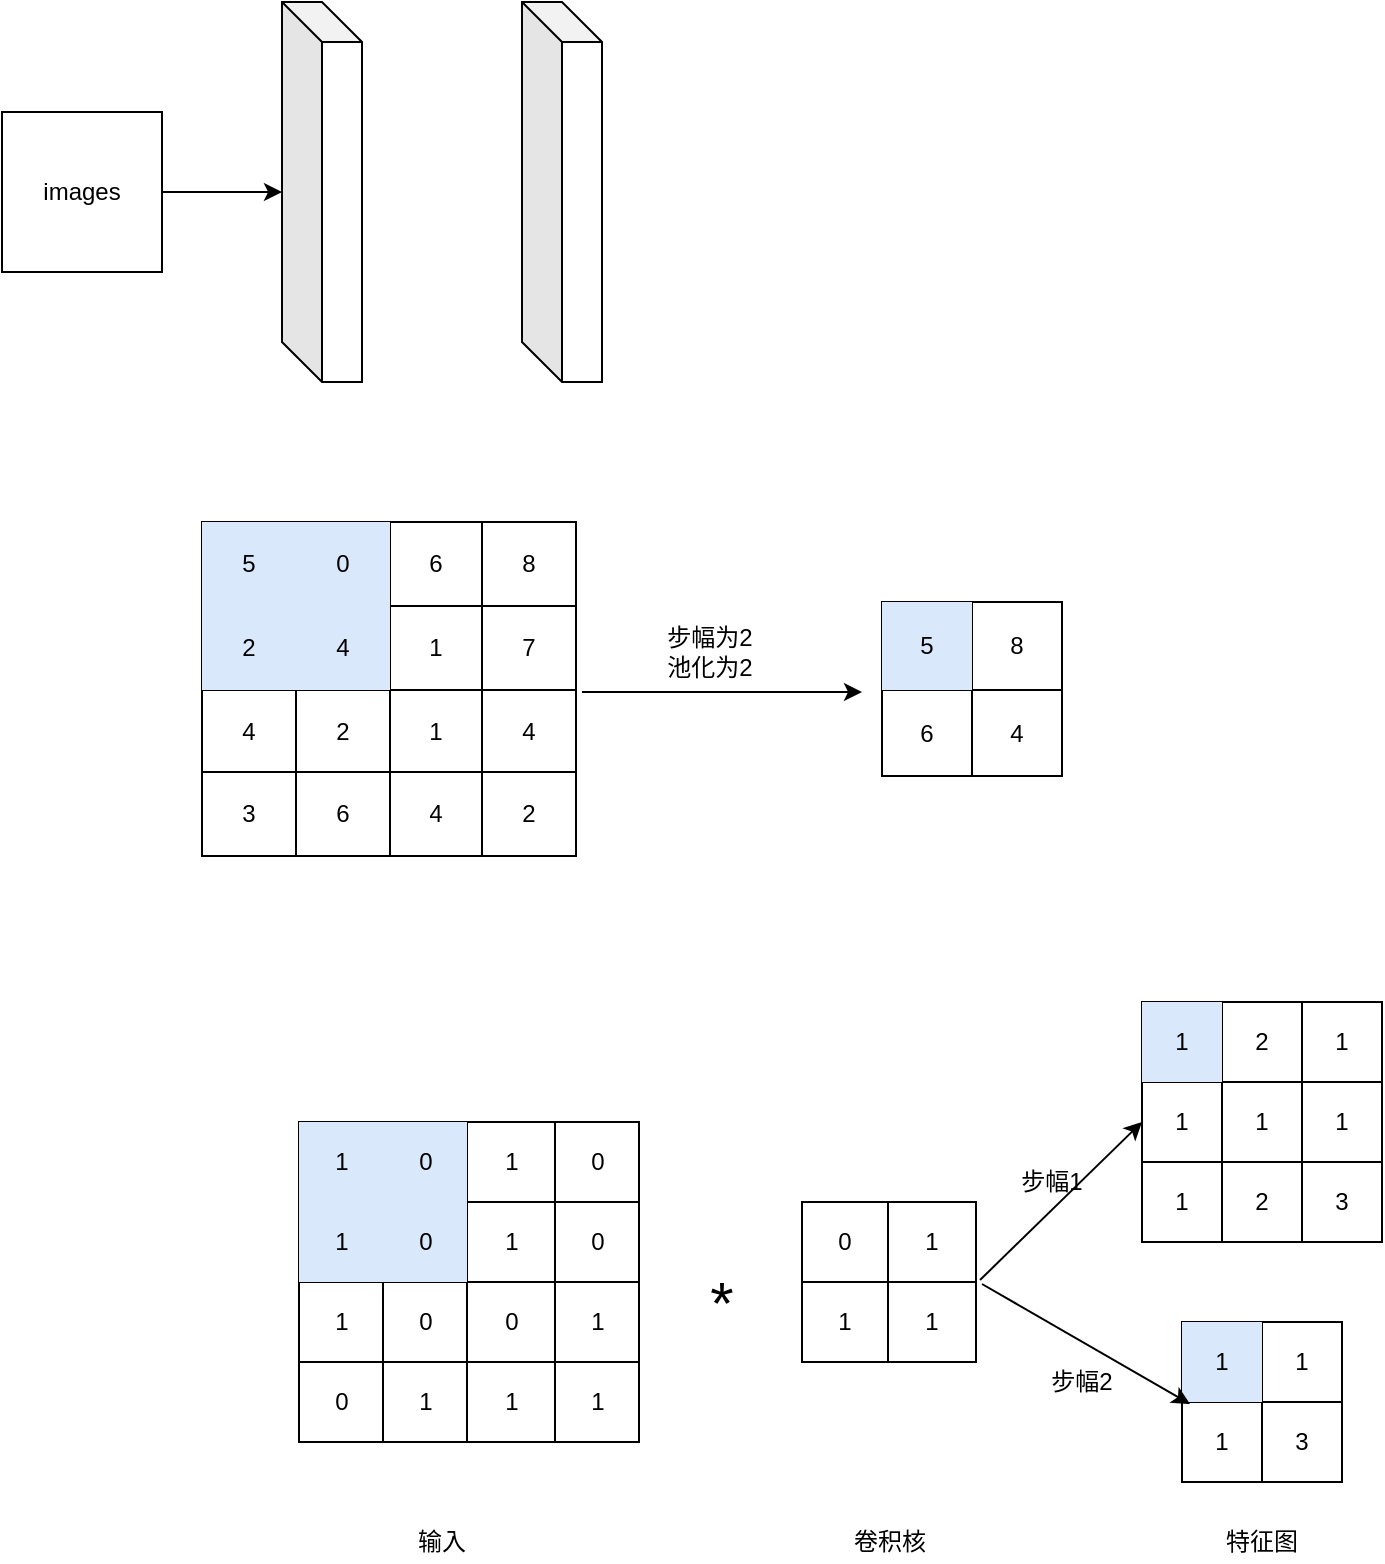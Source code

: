 <mxfile version="14.6.6" type="github">
  <diagram id="D8NKPkmcu6wGCr2dgx6K" name="Page-1">
    <mxGraphModel dx="942" dy="624" grid="0" gridSize="10" guides="1" tooltips="1" connect="1" arrows="1" fold="1" page="1" pageScale="1" pageWidth="827" pageHeight="1169" math="0" shadow="0">
      <root>
        <mxCell id="0" />
        <mxCell id="1" parent="0" />
        <mxCell id="2i0SkZTzkGKYEWNCyZpg-1" value="" style="shape=cube;whiteSpace=wrap;html=1;boundedLbl=1;backgroundOutline=1;darkOpacity=0.05;darkOpacity2=0.1;" vertex="1" parent="1">
          <mxGeometry x="160" y="200" width="40" height="190" as="geometry" />
        </mxCell>
        <mxCell id="2i0SkZTzkGKYEWNCyZpg-2" value="images" style="whiteSpace=wrap;html=1;aspect=fixed;" vertex="1" parent="1">
          <mxGeometry x="20" y="255" width="80" height="80" as="geometry" />
        </mxCell>
        <mxCell id="2i0SkZTzkGKYEWNCyZpg-3" value="" style="endArrow=classic;html=1;" edge="1" parent="1" source="2i0SkZTzkGKYEWNCyZpg-2" target="2i0SkZTzkGKYEWNCyZpg-1">
          <mxGeometry width="50" height="50" relative="1" as="geometry">
            <mxPoint x="110" y="350" as="sourcePoint" />
            <mxPoint x="160" y="300" as="targetPoint" />
          </mxGeometry>
        </mxCell>
        <mxCell id="2i0SkZTzkGKYEWNCyZpg-4" value="" style="shape=cube;whiteSpace=wrap;html=1;boundedLbl=1;backgroundOutline=1;darkOpacity=0.05;darkOpacity2=0.1;" vertex="1" parent="1">
          <mxGeometry x="280" y="200" width="40" height="190" as="geometry" />
        </mxCell>
        <mxCell id="2i0SkZTzkGKYEWNCyZpg-5" value="" style="shape=table;html=1;whiteSpace=wrap;startSize=0;container=1;collapsible=0;childLayout=tableLayout;" vertex="1" parent="1">
          <mxGeometry x="120" y="460" width="187" height="167" as="geometry" />
        </mxCell>
        <mxCell id="2i0SkZTzkGKYEWNCyZpg-38" style="shape=partialRectangle;html=1;whiteSpace=wrap;collapsible=0;dropTarget=0;pointerEvents=0;fillColor=none;top=0;left=0;bottom=0;right=0;points=[[0,0.5],[1,0.5]];portConstraint=eastwest;" vertex="1" parent="2i0SkZTzkGKYEWNCyZpg-5">
          <mxGeometry width="187" height="42" as="geometry" />
        </mxCell>
        <mxCell id="2i0SkZTzkGKYEWNCyZpg-39" value="5" style="shape=partialRectangle;html=1;whiteSpace=wrap;connectable=0;fillColor=#dae8fc;top=0;left=0;bottom=0;right=0;overflow=hidden;strokeColor=#6c8ebf;" vertex="1" parent="2i0SkZTzkGKYEWNCyZpg-38">
          <mxGeometry width="47" height="42" as="geometry" />
        </mxCell>
        <mxCell id="2i0SkZTzkGKYEWNCyZpg-40" value="0" style="shape=partialRectangle;html=1;whiteSpace=wrap;connectable=0;fillColor=#dae8fc;top=0;left=0;bottom=0;right=0;overflow=hidden;strokeColor=#6c8ebf;" vertex="1" parent="2i0SkZTzkGKYEWNCyZpg-38">
          <mxGeometry x="47" width="47" height="42" as="geometry" />
        </mxCell>
        <mxCell id="2i0SkZTzkGKYEWNCyZpg-41" value="6" style="shape=partialRectangle;html=1;whiteSpace=wrap;connectable=0;fillColor=none;top=0;left=0;bottom=0;right=0;overflow=hidden;" vertex="1" parent="2i0SkZTzkGKYEWNCyZpg-38">
          <mxGeometry x="94" width="46" height="42" as="geometry" />
        </mxCell>
        <mxCell id="2i0SkZTzkGKYEWNCyZpg-42" value="8" style="shape=partialRectangle;html=1;whiteSpace=wrap;connectable=0;fillColor=none;top=0;left=0;bottom=0;right=0;overflow=hidden;" vertex="1" parent="2i0SkZTzkGKYEWNCyZpg-38">
          <mxGeometry x="140" width="47" height="42" as="geometry" />
        </mxCell>
        <mxCell id="2i0SkZTzkGKYEWNCyZpg-10" value="" style="shape=partialRectangle;html=1;whiteSpace=wrap;collapsible=0;dropTarget=0;pointerEvents=0;fillColor=none;top=0;left=0;bottom=0;right=0;points=[[0,0.5],[1,0.5]];portConstraint=eastwest;" vertex="1" parent="2i0SkZTzkGKYEWNCyZpg-5">
          <mxGeometry y="42" width="187" height="42" as="geometry" />
        </mxCell>
        <mxCell id="2i0SkZTzkGKYEWNCyZpg-32" value="2" style="shape=partialRectangle;html=1;whiteSpace=wrap;connectable=0;fillColor=#dae8fc;top=0;left=0;bottom=0;right=0;overflow=hidden;strokeColor=#6c8ebf;" vertex="1" parent="2i0SkZTzkGKYEWNCyZpg-10">
          <mxGeometry width="47" height="42" as="geometry" />
        </mxCell>
        <mxCell id="2i0SkZTzkGKYEWNCyZpg-11" value="4" style="shape=partialRectangle;html=1;whiteSpace=wrap;connectable=0;fillColor=#dae8fc;top=0;left=0;bottom=0;right=0;overflow=hidden;strokeColor=#6c8ebf;" vertex="1" parent="2i0SkZTzkGKYEWNCyZpg-10">
          <mxGeometry x="47" width="47" height="42" as="geometry" />
        </mxCell>
        <mxCell id="2i0SkZTzkGKYEWNCyZpg-12" value="1" style="shape=partialRectangle;html=1;whiteSpace=wrap;connectable=0;fillColor=none;top=0;left=0;bottom=0;right=0;overflow=hidden;" vertex="1" parent="2i0SkZTzkGKYEWNCyZpg-10">
          <mxGeometry x="94" width="46" height="42" as="geometry" />
        </mxCell>
        <mxCell id="2i0SkZTzkGKYEWNCyZpg-13" value="7" style="shape=partialRectangle;html=1;whiteSpace=wrap;connectable=0;fillColor=none;top=0;left=0;bottom=0;right=0;overflow=hidden;" vertex="1" parent="2i0SkZTzkGKYEWNCyZpg-10">
          <mxGeometry x="140" width="47" height="42" as="geometry" />
        </mxCell>
        <mxCell id="2i0SkZTzkGKYEWNCyZpg-14" value="" style="shape=partialRectangle;html=1;whiteSpace=wrap;collapsible=0;dropTarget=0;pointerEvents=0;fillColor=none;top=0;left=0;bottom=0;right=0;points=[[0,0.5],[1,0.5]];portConstraint=eastwest;" vertex="1" parent="2i0SkZTzkGKYEWNCyZpg-5">
          <mxGeometry y="84" width="187" height="41" as="geometry" />
        </mxCell>
        <mxCell id="2i0SkZTzkGKYEWNCyZpg-33" value="4" style="shape=partialRectangle;html=1;whiteSpace=wrap;connectable=0;fillColor=none;top=0;left=0;bottom=0;right=0;overflow=hidden;" vertex="1" parent="2i0SkZTzkGKYEWNCyZpg-14">
          <mxGeometry width="47" height="41" as="geometry" />
        </mxCell>
        <mxCell id="2i0SkZTzkGKYEWNCyZpg-15" value="2" style="shape=partialRectangle;html=1;whiteSpace=wrap;connectable=0;fillColor=none;top=0;left=0;bottom=0;right=0;overflow=hidden;" vertex="1" parent="2i0SkZTzkGKYEWNCyZpg-14">
          <mxGeometry x="47" width="47" height="41" as="geometry" />
        </mxCell>
        <mxCell id="2i0SkZTzkGKYEWNCyZpg-16" value="1" style="shape=partialRectangle;html=1;whiteSpace=wrap;connectable=0;fillColor=none;top=0;left=0;bottom=0;right=0;overflow=hidden;" vertex="1" parent="2i0SkZTzkGKYEWNCyZpg-14">
          <mxGeometry x="94" width="46" height="41" as="geometry" />
        </mxCell>
        <mxCell id="2i0SkZTzkGKYEWNCyZpg-17" value="4" style="shape=partialRectangle;html=1;whiteSpace=wrap;connectable=0;fillColor=none;top=0;left=0;bottom=0;right=0;overflow=hidden;" vertex="1" parent="2i0SkZTzkGKYEWNCyZpg-14">
          <mxGeometry x="140" width="47" height="41" as="geometry" />
        </mxCell>
        <mxCell id="2i0SkZTzkGKYEWNCyZpg-6" value="" style="shape=partialRectangle;html=1;whiteSpace=wrap;collapsible=0;dropTarget=0;pointerEvents=0;fillColor=none;top=0;left=0;bottom=0;right=0;points=[[0,0.5],[1,0.5]];portConstraint=eastwest;" vertex="1" parent="2i0SkZTzkGKYEWNCyZpg-5">
          <mxGeometry y="125" width="187" height="42" as="geometry" />
        </mxCell>
        <mxCell id="2i0SkZTzkGKYEWNCyZpg-34" value="3" style="shape=partialRectangle;html=1;whiteSpace=wrap;connectable=0;fillColor=none;top=0;left=0;bottom=0;right=0;overflow=hidden;" vertex="1" parent="2i0SkZTzkGKYEWNCyZpg-6">
          <mxGeometry width="47" height="42" as="geometry" />
        </mxCell>
        <mxCell id="2i0SkZTzkGKYEWNCyZpg-7" value="6" style="shape=partialRectangle;html=1;whiteSpace=wrap;connectable=0;fillColor=none;top=0;left=0;bottom=0;right=0;overflow=hidden;" vertex="1" parent="2i0SkZTzkGKYEWNCyZpg-6">
          <mxGeometry x="47" width="47" height="42" as="geometry" />
        </mxCell>
        <mxCell id="2i0SkZTzkGKYEWNCyZpg-8" value="4" style="shape=partialRectangle;html=1;whiteSpace=wrap;connectable=0;fillColor=none;top=0;left=0;bottom=0;right=0;overflow=hidden;" vertex="1" parent="2i0SkZTzkGKYEWNCyZpg-6">
          <mxGeometry x="94" width="46" height="42" as="geometry" />
        </mxCell>
        <mxCell id="2i0SkZTzkGKYEWNCyZpg-9" value="2" style="shape=partialRectangle;html=1;whiteSpace=wrap;connectable=0;fillColor=none;top=0;left=0;bottom=0;right=0;overflow=hidden;" vertex="1" parent="2i0SkZTzkGKYEWNCyZpg-6">
          <mxGeometry x="140" width="47" height="42" as="geometry" />
        </mxCell>
        <mxCell id="2i0SkZTzkGKYEWNCyZpg-43" value="" style="endArrow=classic;html=1;exitX=1.016;exitY=0.024;exitDx=0;exitDy=0;exitPerimeter=0;" edge="1" parent="1" source="2i0SkZTzkGKYEWNCyZpg-14">
          <mxGeometry width="50" height="50" relative="1" as="geometry">
            <mxPoint x="350" y="565" as="sourcePoint" />
            <mxPoint x="450" y="545" as="targetPoint" />
          </mxGeometry>
        </mxCell>
        <mxCell id="2i0SkZTzkGKYEWNCyZpg-44" value="" style="shape=table;html=1;whiteSpace=wrap;startSize=0;container=1;collapsible=0;childLayout=tableLayout;" vertex="1" parent="1">
          <mxGeometry x="460" y="500" width="90" height="87" as="geometry" />
        </mxCell>
        <mxCell id="2i0SkZTzkGKYEWNCyZpg-45" value="" style="shape=partialRectangle;html=1;whiteSpace=wrap;collapsible=0;dropTarget=0;pointerEvents=0;fillColor=none;top=0;left=0;bottom=0;right=0;points=[[0,0.5],[1,0.5]];portConstraint=eastwest;" vertex="1" parent="2i0SkZTzkGKYEWNCyZpg-44">
          <mxGeometry width="90" height="44" as="geometry" />
        </mxCell>
        <mxCell id="2i0SkZTzkGKYEWNCyZpg-46" value="5" style="shape=partialRectangle;html=1;whiteSpace=wrap;connectable=0;fillColor=#dae8fc;top=0;left=0;bottom=0;right=0;overflow=hidden;strokeColor=#6c8ebf;" vertex="1" parent="2i0SkZTzkGKYEWNCyZpg-45">
          <mxGeometry width="45" height="44" as="geometry" />
        </mxCell>
        <mxCell id="2i0SkZTzkGKYEWNCyZpg-47" value="8" style="shape=partialRectangle;html=1;whiteSpace=wrap;connectable=0;fillColor=none;top=0;left=0;bottom=0;right=0;overflow=hidden;" vertex="1" parent="2i0SkZTzkGKYEWNCyZpg-45">
          <mxGeometry x="45" width="45" height="44" as="geometry" />
        </mxCell>
        <mxCell id="2i0SkZTzkGKYEWNCyZpg-49" value="" style="shape=partialRectangle;html=1;whiteSpace=wrap;collapsible=0;dropTarget=0;pointerEvents=0;fillColor=none;top=0;left=0;bottom=0;right=0;points=[[0,0.5],[1,0.5]];portConstraint=eastwest;" vertex="1" parent="2i0SkZTzkGKYEWNCyZpg-44">
          <mxGeometry y="44" width="90" height="43" as="geometry" />
        </mxCell>
        <mxCell id="2i0SkZTzkGKYEWNCyZpg-50" value="6" style="shape=partialRectangle;html=1;whiteSpace=wrap;connectable=0;fillColor=none;top=0;left=0;bottom=0;right=0;overflow=hidden;" vertex="1" parent="2i0SkZTzkGKYEWNCyZpg-49">
          <mxGeometry width="45" height="43" as="geometry" />
        </mxCell>
        <mxCell id="2i0SkZTzkGKYEWNCyZpg-51" value="4" style="shape=partialRectangle;html=1;whiteSpace=wrap;connectable=0;fillColor=none;top=0;left=0;bottom=0;right=0;overflow=hidden;" vertex="1" parent="2i0SkZTzkGKYEWNCyZpg-49">
          <mxGeometry x="45" width="45" height="43" as="geometry" />
        </mxCell>
        <mxCell id="2i0SkZTzkGKYEWNCyZpg-57" value="步幅为2&lt;br&gt;池化为2" style="text;html=1;strokeColor=none;fillColor=none;align=center;verticalAlign=middle;whiteSpace=wrap;rounded=0;" vertex="1" parent="1">
          <mxGeometry x="342" y="515" width="64" height="20" as="geometry" />
        </mxCell>
        <mxCell id="2i0SkZTzkGKYEWNCyZpg-58" value="" style="shape=table;html=1;whiteSpace=wrap;startSize=0;container=1;collapsible=0;childLayout=tableLayout;" vertex="1" parent="1">
          <mxGeometry x="168.5" y="760" width="170" height="160" as="geometry" />
        </mxCell>
        <mxCell id="2i0SkZTzkGKYEWNCyZpg-59" value="" style="shape=partialRectangle;html=1;whiteSpace=wrap;collapsible=0;dropTarget=0;pointerEvents=0;fillColor=none;top=0;left=0;bottom=0;right=0;points=[[0,0.5],[1,0.5]];portConstraint=eastwest;" vertex="1" parent="2i0SkZTzkGKYEWNCyZpg-58">
          <mxGeometry width="170" height="40" as="geometry" />
        </mxCell>
        <mxCell id="2i0SkZTzkGKYEWNCyZpg-71" value="1" style="shape=partialRectangle;html=1;whiteSpace=wrap;connectable=0;fillColor=#dae8fc;top=0;left=0;bottom=0;right=0;overflow=hidden;strokeColor=#6c8ebf;" vertex="1" parent="2i0SkZTzkGKYEWNCyZpg-59">
          <mxGeometry width="42" height="40" as="geometry" />
        </mxCell>
        <mxCell id="2i0SkZTzkGKYEWNCyZpg-60" value="0" style="shape=partialRectangle;html=1;whiteSpace=wrap;connectable=0;fillColor=#dae8fc;top=0;left=0;bottom=0;right=0;overflow=hidden;strokeColor=#6c8ebf;" vertex="1" parent="2i0SkZTzkGKYEWNCyZpg-59">
          <mxGeometry x="42" width="42" height="40" as="geometry" />
        </mxCell>
        <mxCell id="2i0SkZTzkGKYEWNCyZpg-61" value="1" style="shape=partialRectangle;html=1;whiteSpace=wrap;connectable=0;fillColor=none;top=0;left=0;bottom=0;right=0;overflow=hidden;" vertex="1" parent="2i0SkZTzkGKYEWNCyZpg-59">
          <mxGeometry x="84" width="44" height="40" as="geometry" />
        </mxCell>
        <mxCell id="2i0SkZTzkGKYEWNCyZpg-62" value="0" style="shape=partialRectangle;html=1;whiteSpace=wrap;connectable=0;fillColor=none;top=0;left=0;bottom=0;right=0;overflow=hidden;" vertex="1" parent="2i0SkZTzkGKYEWNCyZpg-59">
          <mxGeometry x="128" width="42" height="40" as="geometry" />
        </mxCell>
        <mxCell id="2i0SkZTzkGKYEWNCyZpg-63" value="" style="shape=partialRectangle;html=1;whiteSpace=wrap;collapsible=0;dropTarget=0;pointerEvents=0;fillColor=none;top=0;left=0;bottom=0;right=0;points=[[0,0.5],[1,0.5]];portConstraint=eastwest;" vertex="1" parent="2i0SkZTzkGKYEWNCyZpg-58">
          <mxGeometry y="40" width="170" height="40" as="geometry" />
        </mxCell>
        <mxCell id="2i0SkZTzkGKYEWNCyZpg-72" value="1" style="shape=partialRectangle;html=1;whiteSpace=wrap;connectable=0;fillColor=#dae8fc;top=0;left=0;bottom=0;right=0;overflow=hidden;strokeColor=#6c8ebf;" vertex="1" parent="2i0SkZTzkGKYEWNCyZpg-63">
          <mxGeometry width="42" height="40" as="geometry" />
        </mxCell>
        <mxCell id="2i0SkZTzkGKYEWNCyZpg-64" value="0" style="shape=partialRectangle;html=1;whiteSpace=wrap;connectable=0;fillColor=#dae8fc;top=0;left=0;bottom=0;right=0;overflow=hidden;strokeColor=#6c8ebf;" vertex="1" parent="2i0SkZTzkGKYEWNCyZpg-63">
          <mxGeometry x="42" width="42" height="40" as="geometry" />
        </mxCell>
        <mxCell id="2i0SkZTzkGKYEWNCyZpg-65" value="1" style="shape=partialRectangle;html=1;whiteSpace=wrap;connectable=0;fillColor=none;top=0;left=0;bottom=0;right=0;overflow=hidden;" vertex="1" parent="2i0SkZTzkGKYEWNCyZpg-63">
          <mxGeometry x="84" width="44" height="40" as="geometry" />
        </mxCell>
        <mxCell id="2i0SkZTzkGKYEWNCyZpg-66" value="0" style="shape=partialRectangle;html=1;whiteSpace=wrap;connectable=0;fillColor=none;top=0;left=0;bottom=0;right=0;overflow=hidden;" vertex="1" parent="2i0SkZTzkGKYEWNCyZpg-63">
          <mxGeometry x="128" width="42" height="40" as="geometry" />
        </mxCell>
        <mxCell id="2i0SkZTzkGKYEWNCyZpg-67" value="" style="shape=partialRectangle;html=1;whiteSpace=wrap;collapsible=0;dropTarget=0;pointerEvents=0;fillColor=none;top=0;left=0;bottom=0;right=0;points=[[0,0.5],[1,0.5]];portConstraint=eastwest;" vertex="1" parent="2i0SkZTzkGKYEWNCyZpg-58">
          <mxGeometry y="80" width="170" height="40" as="geometry" />
        </mxCell>
        <mxCell id="2i0SkZTzkGKYEWNCyZpg-73" value="1" style="shape=partialRectangle;html=1;whiteSpace=wrap;connectable=0;fillColor=none;top=0;left=0;bottom=0;right=0;overflow=hidden;" vertex="1" parent="2i0SkZTzkGKYEWNCyZpg-67">
          <mxGeometry width="42" height="40" as="geometry" />
        </mxCell>
        <mxCell id="2i0SkZTzkGKYEWNCyZpg-68" value="0" style="shape=partialRectangle;html=1;whiteSpace=wrap;connectable=0;fillColor=none;top=0;left=0;bottom=0;right=0;overflow=hidden;" vertex="1" parent="2i0SkZTzkGKYEWNCyZpg-67">
          <mxGeometry x="42" width="42" height="40" as="geometry" />
        </mxCell>
        <mxCell id="2i0SkZTzkGKYEWNCyZpg-69" value="0" style="shape=partialRectangle;html=1;whiteSpace=wrap;connectable=0;fillColor=none;top=0;left=0;bottom=0;right=0;overflow=hidden;" vertex="1" parent="2i0SkZTzkGKYEWNCyZpg-67">
          <mxGeometry x="84" width="44" height="40" as="geometry" />
        </mxCell>
        <mxCell id="2i0SkZTzkGKYEWNCyZpg-70" value="1" style="shape=partialRectangle;html=1;whiteSpace=wrap;connectable=0;fillColor=none;top=0;left=0;bottom=0;right=0;overflow=hidden;" vertex="1" parent="2i0SkZTzkGKYEWNCyZpg-67">
          <mxGeometry x="128" width="42" height="40" as="geometry" />
        </mxCell>
        <mxCell id="2i0SkZTzkGKYEWNCyZpg-74" style="shape=partialRectangle;html=1;whiteSpace=wrap;collapsible=0;dropTarget=0;pointerEvents=0;fillColor=none;top=0;left=0;bottom=0;right=0;points=[[0,0.5],[1,0.5]];portConstraint=eastwest;" vertex="1" parent="2i0SkZTzkGKYEWNCyZpg-58">
          <mxGeometry y="120" width="170" height="40" as="geometry" />
        </mxCell>
        <mxCell id="2i0SkZTzkGKYEWNCyZpg-75" value="0" style="shape=partialRectangle;html=1;whiteSpace=wrap;connectable=0;fillColor=none;top=0;left=0;bottom=0;right=0;overflow=hidden;" vertex="1" parent="2i0SkZTzkGKYEWNCyZpg-74">
          <mxGeometry width="42" height="40" as="geometry" />
        </mxCell>
        <mxCell id="2i0SkZTzkGKYEWNCyZpg-76" value="1" style="shape=partialRectangle;html=1;whiteSpace=wrap;connectable=0;fillColor=none;top=0;left=0;bottom=0;right=0;overflow=hidden;" vertex="1" parent="2i0SkZTzkGKYEWNCyZpg-74">
          <mxGeometry x="42" width="42" height="40" as="geometry" />
        </mxCell>
        <mxCell id="2i0SkZTzkGKYEWNCyZpg-77" value="1" style="shape=partialRectangle;html=1;whiteSpace=wrap;connectable=0;fillColor=none;top=0;left=0;bottom=0;right=0;overflow=hidden;" vertex="1" parent="2i0SkZTzkGKYEWNCyZpg-74">
          <mxGeometry x="84" width="44" height="40" as="geometry" />
        </mxCell>
        <mxCell id="2i0SkZTzkGKYEWNCyZpg-78" value="1" style="shape=partialRectangle;html=1;whiteSpace=wrap;connectable=0;fillColor=none;top=0;left=0;bottom=0;right=0;overflow=hidden;" vertex="1" parent="2i0SkZTzkGKYEWNCyZpg-74">
          <mxGeometry x="128" width="42" height="40" as="geometry" />
        </mxCell>
        <mxCell id="2i0SkZTzkGKYEWNCyZpg-79" value="" style="shape=table;html=1;whiteSpace=wrap;startSize=0;container=1;collapsible=0;childLayout=tableLayout;" vertex="1" parent="1">
          <mxGeometry x="420" y="800" width="87" height="80" as="geometry" />
        </mxCell>
        <mxCell id="2i0SkZTzkGKYEWNCyZpg-80" value="" style="shape=partialRectangle;html=1;whiteSpace=wrap;collapsible=0;dropTarget=0;pointerEvents=0;fillColor=none;top=0;left=0;bottom=0;right=0;points=[[0,0.5],[1,0.5]];portConstraint=eastwest;" vertex="1" parent="2i0SkZTzkGKYEWNCyZpg-79">
          <mxGeometry width="87" height="40" as="geometry" />
        </mxCell>
        <mxCell id="2i0SkZTzkGKYEWNCyZpg-81" value="0" style="shape=partialRectangle;html=1;whiteSpace=wrap;connectable=0;fillColor=none;top=0;left=0;bottom=0;right=0;overflow=hidden;" vertex="1" parent="2i0SkZTzkGKYEWNCyZpg-80">
          <mxGeometry width="43" height="40" as="geometry" />
        </mxCell>
        <mxCell id="2i0SkZTzkGKYEWNCyZpg-82" value="1" style="shape=partialRectangle;html=1;whiteSpace=wrap;connectable=0;fillColor=none;top=0;left=0;bottom=0;right=0;overflow=hidden;" vertex="1" parent="2i0SkZTzkGKYEWNCyZpg-80">
          <mxGeometry x="43" width="44" height="40" as="geometry" />
        </mxCell>
        <mxCell id="2i0SkZTzkGKYEWNCyZpg-84" value="" style="shape=partialRectangle;html=1;whiteSpace=wrap;collapsible=0;dropTarget=0;pointerEvents=0;fillColor=none;top=0;left=0;bottom=0;right=0;points=[[0,0.5],[1,0.5]];portConstraint=eastwest;" vertex="1" parent="2i0SkZTzkGKYEWNCyZpg-79">
          <mxGeometry y="40" width="87" height="40" as="geometry" />
        </mxCell>
        <mxCell id="2i0SkZTzkGKYEWNCyZpg-85" value="1" style="shape=partialRectangle;html=1;whiteSpace=wrap;connectable=0;fillColor=none;top=0;left=0;bottom=0;right=0;overflow=hidden;" vertex="1" parent="2i0SkZTzkGKYEWNCyZpg-84">
          <mxGeometry width="43" height="40" as="geometry" />
        </mxCell>
        <mxCell id="2i0SkZTzkGKYEWNCyZpg-86" value="1" style="shape=partialRectangle;html=1;whiteSpace=wrap;connectable=0;fillColor=none;top=0;left=0;bottom=0;right=0;overflow=hidden;" vertex="1" parent="2i0SkZTzkGKYEWNCyZpg-84">
          <mxGeometry x="43" width="44" height="40" as="geometry" />
        </mxCell>
        <mxCell id="2i0SkZTzkGKYEWNCyZpg-92" value="&lt;font style=&quot;font-size: 30px&quot;&gt;*&lt;/font&gt;" style="text;html=1;strokeColor=none;fillColor=none;align=center;verticalAlign=middle;whiteSpace=wrap;rounded=0;" vertex="1" parent="1">
          <mxGeometry x="360" y="840" width="40" height="20" as="geometry" />
        </mxCell>
        <mxCell id="2i0SkZTzkGKYEWNCyZpg-94" value="" style="shape=table;html=1;whiteSpace=wrap;startSize=0;container=1;collapsible=0;childLayout=tableLayout;" vertex="1" parent="1">
          <mxGeometry x="590" y="700" width="120" height="120" as="geometry" />
        </mxCell>
        <mxCell id="2i0SkZTzkGKYEWNCyZpg-95" value="" style="shape=partialRectangle;html=1;whiteSpace=wrap;collapsible=0;dropTarget=0;pointerEvents=0;fillColor=none;top=0;left=0;bottom=0;right=0;points=[[0,0.5],[1,0.5]];portConstraint=eastwest;" vertex="1" parent="2i0SkZTzkGKYEWNCyZpg-94">
          <mxGeometry width="120" height="40" as="geometry" />
        </mxCell>
        <mxCell id="2i0SkZTzkGKYEWNCyZpg-96" value="1" style="shape=partialRectangle;html=1;whiteSpace=wrap;connectable=0;fillColor=#dae8fc;top=0;left=0;bottom=0;right=0;overflow=hidden;strokeColor=#6c8ebf;" vertex="1" parent="2i0SkZTzkGKYEWNCyZpg-95">
          <mxGeometry width="40" height="40" as="geometry" />
        </mxCell>
        <mxCell id="2i0SkZTzkGKYEWNCyZpg-97" value="2" style="shape=partialRectangle;html=1;whiteSpace=wrap;connectable=0;fillColor=none;top=0;left=0;bottom=0;right=0;overflow=hidden;" vertex="1" parent="2i0SkZTzkGKYEWNCyZpg-95">
          <mxGeometry x="40" width="40" height="40" as="geometry" />
        </mxCell>
        <mxCell id="2i0SkZTzkGKYEWNCyZpg-98" value="1" style="shape=partialRectangle;html=1;whiteSpace=wrap;connectable=0;fillColor=none;top=0;left=0;bottom=0;right=0;overflow=hidden;" vertex="1" parent="2i0SkZTzkGKYEWNCyZpg-95">
          <mxGeometry x="80" width="40" height="40" as="geometry" />
        </mxCell>
        <mxCell id="2i0SkZTzkGKYEWNCyZpg-99" value="" style="shape=partialRectangle;html=1;whiteSpace=wrap;collapsible=0;dropTarget=0;pointerEvents=0;fillColor=none;top=0;left=0;bottom=0;right=0;points=[[0,0.5],[1,0.5]];portConstraint=eastwest;" vertex="1" parent="2i0SkZTzkGKYEWNCyZpg-94">
          <mxGeometry y="40" width="120" height="40" as="geometry" />
        </mxCell>
        <mxCell id="2i0SkZTzkGKYEWNCyZpg-100" value="1" style="shape=partialRectangle;html=1;whiteSpace=wrap;connectable=0;fillColor=none;top=0;left=0;bottom=0;right=0;overflow=hidden;" vertex="1" parent="2i0SkZTzkGKYEWNCyZpg-99">
          <mxGeometry width="40" height="40" as="geometry" />
        </mxCell>
        <mxCell id="2i0SkZTzkGKYEWNCyZpg-101" value="1" style="shape=partialRectangle;html=1;whiteSpace=wrap;connectable=0;fillColor=none;top=0;left=0;bottom=0;right=0;overflow=hidden;" vertex="1" parent="2i0SkZTzkGKYEWNCyZpg-99">
          <mxGeometry x="40" width="40" height="40" as="geometry" />
        </mxCell>
        <mxCell id="2i0SkZTzkGKYEWNCyZpg-102" value="1" style="shape=partialRectangle;html=1;whiteSpace=wrap;connectable=0;fillColor=none;top=0;left=0;bottom=0;right=0;overflow=hidden;" vertex="1" parent="2i0SkZTzkGKYEWNCyZpg-99">
          <mxGeometry x="80" width="40" height="40" as="geometry" />
        </mxCell>
        <mxCell id="2i0SkZTzkGKYEWNCyZpg-103" value="" style="shape=partialRectangle;html=1;whiteSpace=wrap;collapsible=0;dropTarget=0;pointerEvents=0;fillColor=none;top=0;left=0;bottom=0;right=0;points=[[0,0.5],[1,0.5]];portConstraint=eastwest;" vertex="1" parent="2i0SkZTzkGKYEWNCyZpg-94">
          <mxGeometry y="80" width="120" height="40" as="geometry" />
        </mxCell>
        <mxCell id="2i0SkZTzkGKYEWNCyZpg-104" value="1" style="shape=partialRectangle;html=1;whiteSpace=wrap;connectable=0;fillColor=none;top=0;left=0;bottom=0;right=0;overflow=hidden;" vertex="1" parent="2i0SkZTzkGKYEWNCyZpg-103">
          <mxGeometry width="40" height="40" as="geometry" />
        </mxCell>
        <mxCell id="2i0SkZTzkGKYEWNCyZpg-105" value="2" style="shape=partialRectangle;html=1;whiteSpace=wrap;connectable=0;fillColor=none;top=0;left=0;bottom=0;right=0;overflow=hidden;" vertex="1" parent="2i0SkZTzkGKYEWNCyZpg-103">
          <mxGeometry x="40" width="40" height="40" as="geometry" />
        </mxCell>
        <mxCell id="2i0SkZTzkGKYEWNCyZpg-106" value="3" style="shape=partialRectangle;html=1;whiteSpace=wrap;connectable=0;fillColor=none;top=0;left=0;bottom=0;right=0;overflow=hidden;" vertex="1" parent="2i0SkZTzkGKYEWNCyZpg-103">
          <mxGeometry x="80" width="40" height="40" as="geometry" />
        </mxCell>
        <mxCell id="2i0SkZTzkGKYEWNCyZpg-107" value="" style="endArrow=classic;html=1;exitX=1.023;exitY=-0.025;exitDx=0;exitDy=0;exitPerimeter=0;entryX=0;entryY=0.5;entryDx=0;entryDy=0;" edge="1" parent="1" source="2i0SkZTzkGKYEWNCyZpg-84" target="2i0SkZTzkGKYEWNCyZpg-99">
          <mxGeometry width="50" height="50" relative="1" as="geometry">
            <mxPoint x="520" y="840" as="sourcePoint" />
            <mxPoint x="570" y="790" as="targetPoint" />
          </mxGeometry>
        </mxCell>
        <mxCell id="2i0SkZTzkGKYEWNCyZpg-108" value="" style="shape=table;html=1;whiteSpace=wrap;startSize=0;container=1;collapsible=0;childLayout=tableLayout;" vertex="1" parent="1">
          <mxGeometry x="610" y="860" width="80" height="80" as="geometry" />
        </mxCell>
        <mxCell id="2i0SkZTzkGKYEWNCyZpg-109" value="" style="shape=partialRectangle;html=1;whiteSpace=wrap;collapsible=0;dropTarget=0;pointerEvents=0;fillColor=none;top=0;left=0;bottom=0;right=0;points=[[0,0.5],[1,0.5]];portConstraint=eastwest;" vertex="1" parent="2i0SkZTzkGKYEWNCyZpg-108">
          <mxGeometry width="80" height="40" as="geometry" />
        </mxCell>
        <mxCell id="2i0SkZTzkGKYEWNCyZpg-110" value="1" style="shape=partialRectangle;html=1;whiteSpace=wrap;connectable=0;fillColor=#dae8fc;top=0;left=0;bottom=0;right=0;overflow=hidden;strokeColor=#6c8ebf;" vertex="1" parent="2i0SkZTzkGKYEWNCyZpg-109">
          <mxGeometry width="40" height="40" as="geometry" />
        </mxCell>
        <mxCell id="2i0SkZTzkGKYEWNCyZpg-111" value="1" style="shape=partialRectangle;html=1;whiteSpace=wrap;connectable=0;fillColor=none;top=0;left=0;bottom=0;right=0;overflow=hidden;" vertex="1" parent="2i0SkZTzkGKYEWNCyZpg-109">
          <mxGeometry x="40" width="40" height="40" as="geometry" />
        </mxCell>
        <mxCell id="2i0SkZTzkGKYEWNCyZpg-113" value="" style="shape=partialRectangle;html=1;whiteSpace=wrap;collapsible=0;dropTarget=0;pointerEvents=0;fillColor=none;top=0;left=0;bottom=0;right=0;points=[[0,0.5],[1,0.5]];portConstraint=eastwest;" vertex="1" parent="2i0SkZTzkGKYEWNCyZpg-108">
          <mxGeometry y="40" width="80" height="40" as="geometry" />
        </mxCell>
        <mxCell id="2i0SkZTzkGKYEWNCyZpg-114" value="1" style="shape=partialRectangle;html=1;whiteSpace=wrap;connectable=0;fillColor=none;top=0;left=0;bottom=0;right=0;overflow=hidden;" vertex="1" parent="2i0SkZTzkGKYEWNCyZpg-113">
          <mxGeometry width="40" height="40" as="geometry" />
        </mxCell>
        <mxCell id="2i0SkZTzkGKYEWNCyZpg-115" value="3" style="shape=partialRectangle;html=1;whiteSpace=wrap;connectable=0;fillColor=none;top=0;left=0;bottom=0;right=0;overflow=hidden;" vertex="1" parent="2i0SkZTzkGKYEWNCyZpg-113">
          <mxGeometry x="40" width="40" height="40" as="geometry" />
        </mxCell>
        <mxCell id="2i0SkZTzkGKYEWNCyZpg-121" value="" style="endArrow=classic;html=1;entryX=0.05;entryY=0.025;entryDx=0;entryDy=0;entryPerimeter=0;" edge="1" parent="1" target="2i0SkZTzkGKYEWNCyZpg-113">
          <mxGeometry width="50" height="50" relative="1" as="geometry">
            <mxPoint x="510" y="841" as="sourcePoint" />
            <mxPoint x="580" y="870" as="targetPoint" />
          </mxGeometry>
        </mxCell>
        <mxCell id="2i0SkZTzkGKYEWNCyZpg-122" value="步幅1" style="text;html=1;strokeColor=none;fillColor=none;align=center;verticalAlign=middle;whiteSpace=wrap;rounded=0;" vertex="1" parent="1">
          <mxGeometry x="525" y="780" width="40" height="20" as="geometry" />
        </mxCell>
        <mxCell id="2i0SkZTzkGKYEWNCyZpg-123" value="步幅2" style="text;html=1;strokeColor=none;fillColor=none;align=center;verticalAlign=middle;whiteSpace=wrap;rounded=0;" vertex="1" parent="1">
          <mxGeometry x="540" y="880" width="40" height="20" as="geometry" />
        </mxCell>
        <mxCell id="2i0SkZTzkGKYEWNCyZpg-124" value="输入" style="text;html=1;strokeColor=none;fillColor=none;align=center;verticalAlign=middle;whiteSpace=wrap;rounded=0;" vertex="1" parent="1">
          <mxGeometry x="220" y="960" width="40" height="20" as="geometry" />
        </mxCell>
        <mxCell id="2i0SkZTzkGKYEWNCyZpg-125" value="卷积核" style="text;html=1;strokeColor=none;fillColor=none;align=center;verticalAlign=middle;whiteSpace=wrap;rounded=0;" vertex="1" parent="1">
          <mxGeometry x="444" y="960" width="40" height="20" as="geometry" />
        </mxCell>
        <mxCell id="2i0SkZTzkGKYEWNCyZpg-126" value="特征图" style="text;html=1;strokeColor=none;fillColor=none;align=center;verticalAlign=middle;whiteSpace=wrap;rounded=0;" vertex="1" parent="1">
          <mxGeometry x="630" y="960" width="40" height="20" as="geometry" />
        </mxCell>
      </root>
    </mxGraphModel>
  </diagram>
</mxfile>
